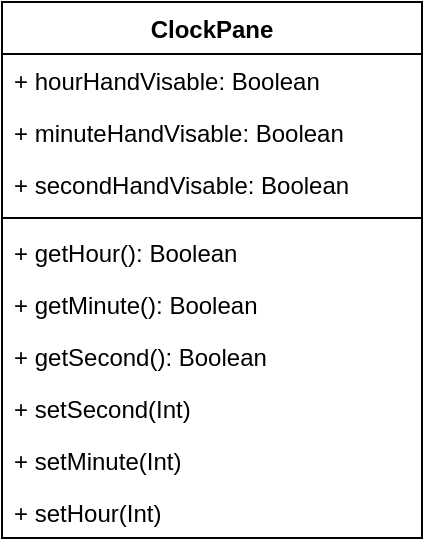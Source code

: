 <mxfile version="24.7.14">
  <diagram name="Page-1" id="YrG7bQgdc2s00z8u0Bd9">
    <mxGraphModel dx="880" dy="378" grid="1" gridSize="10" guides="1" tooltips="1" connect="1" arrows="1" fold="1" page="1" pageScale="1" pageWidth="850" pageHeight="1100" math="0" shadow="0">
      <root>
        <mxCell id="0" />
        <mxCell id="1" parent="0" />
        <mxCell id="4vfVLtGCvmXz7qJeSuFa-1" value="ClockPane" style="swimlane;fontStyle=1;align=center;verticalAlign=top;childLayout=stackLayout;horizontal=1;startSize=26;horizontalStack=0;resizeParent=1;resizeParentMax=0;resizeLast=0;collapsible=1;marginBottom=0;whiteSpace=wrap;html=1;" parent="1" vertex="1">
          <mxGeometry x="340" y="160" width="210" height="268" as="geometry" />
        </mxCell>
        <mxCell id="4vfVLtGCvmXz7qJeSuFa-2" value="+ hourHandVisable: Boolean" style="text;strokeColor=none;fillColor=none;align=left;verticalAlign=top;spacingLeft=4;spacingRight=4;overflow=hidden;rotatable=0;points=[[0,0.5],[1,0.5]];portConstraint=eastwest;whiteSpace=wrap;html=1;" parent="4vfVLtGCvmXz7qJeSuFa-1" vertex="1">
          <mxGeometry y="26" width="210" height="26" as="geometry" />
        </mxCell>
        <mxCell id="4vfVLtGCvmXz7qJeSuFa-5" value="+ minuteHandVisable: Boolean" style="text;strokeColor=none;fillColor=none;align=left;verticalAlign=top;spacingLeft=4;spacingRight=4;overflow=hidden;rotatable=0;points=[[0,0.5],[1,0.5]];portConstraint=eastwest;whiteSpace=wrap;html=1;" parent="4vfVLtGCvmXz7qJeSuFa-1" vertex="1">
          <mxGeometry y="52" width="210" height="26" as="geometry" />
        </mxCell>
        <mxCell id="4vfVLtGCvmXz7qJeSuFa-6" value="+ secondHandVisable: Boolean" style="text;strokeColor=none;fillColor=none;align=left;verticalAlign=top;spacingLeft=4;spacingRight=4;overflow=hidden;rotatable=0;points=[[0,0.5],[1,0.5]];portConstraint=eastwest;whiteSpace=wrap;html=1;" parent="4vfVLtGCvmXz7qJeSuFa-1" vertex="1">
          <mxGeometry y="78" width="210" height="26" as="geometry" />
        </mxCell>
        <mxCell id="4vfVLtGCvmXz7qJeSuFa-3" value="" style="line;strokeWidth=1;fillColor=none;align=left;verticalAlign=middle;spacingTop=-1;spacingLeft=3;spacingRight=3;rotatable=0;labelPosition=right;points=[];portConstraint=eastwest;strokeColor=inherit;" parent="4vfVLtGCvmXz7qJeSuFa-1" vertex="1">
          <mxGeometry y="104" width="210" height="8" as="geometry" />
        </mxCell>
        <mxCell id="4vfVLtGCvmXz7qJeSuFa-4" value="+ getHour(): Boolean" style="text;strokeColor=none;fillColor=none;align=left;verticalAlign=top;spacingLeft=4;spacingRight=4;overflow=hidden;rotatable=0;points=[[0,0.5],[1,0.5]];portConstraint=eastwest;whiteSpace=wrap;html=1;" parent="4vfVLtGCvmXz7qJeSuFa-1" vertex="1">
          <mxGeometry y="112" width="210" height="26" as="geometry" />
        </mxCell>
        <mxCell id="4vfVLtGCvmXz7qJeSuFa-7" value="+ getMinute(): Boolean" style="text;strokeColor=none;fillColor=none;align=left;verticalAlign=top;spacingLeft=4;spacingRight=4;overflow=hidden;rotatable=0;points=[[0,0.5],[1,0.5]];portConstraint=eastwest;whiteSpace=wrap;html=1;" parent="4vfVLtGCvmXz7qJeSuFa-1" vertex="1">
          <mxGeometry y="138" width="210" height="26" as="geometry" />
        </mxCell>
        <mxCell id="4vfVLtGCvmXz7qJeSuFa-8" value="+ getSecond(): Boolean" style="text;strokeColor=none;fillColor=none;align=left;verticalAlign=top;spacingLeft=4;spacingRight=4;overflow=hidden;rotatable=0;points=[[0,0.5],[1,0.5]];portConstraint=eastwest;whiteSpace=wrap;html=1;" parent="4vfVLtGCvmXz7qJeSuFa-1" vertex="1">
          <mxGeometry y="164" width="210" height="26" as="geometry" />
        </mxCell>
        <mxCell id="4vfVLtGCvmXz7qJeSuFa-9" value="+ setSecond(Int)" style="text;strokeColor=none;fillColor=none;align=left;verticalAlign=top;spacingLeft=4;spacingRight=4;overflow=hidden;rotatable=0;points=[[0,0.5],[1,0.5]];portConstraint=eastwest;whiteSpace=wrap;html=1;" parent="4vfVLtGCvmXz7qJeSuFa-1" vertex="1">
          <mxGeometry y="190" width="210" height="26" as="geometry" />
        </mxCell>
        <mxCell id="4vfVLtGCvmXz7qJeSuFa-10" value="+ setMinute(Int)" style="text;strokeColor=none;fillColor=none;align=left;verticalAlign=top;spacingLeft=4;spacingRight=4;overflow=hidden;rotatable=0;points=[[0,0.5],[1,0.5]];portConstraint=eastwest;whiteSpace=wrap;html=1;" parent="4vfVLtGCvmXz7qJeSuFa-1" vertex="1">
          <mxGeometry y="216" width="210" height="26" as="geometry" />
        </mxCell>
        <mxCell id="4vfVLtGCvmXz7qJeSuFa-11" value="+ setHour(Int)" style="text;strokeColor=none;fillColor=none;align=left;verticalAlign=top;spacingLeft=4;spacingRight=4;overflow=hidden;rotatable=0;points=[[0,0.5],[1,0.5]];portConstraint=eastwest;whiteSpace=wrap;html=1;" parent="4vfVLtGCvmXz7qJeSuFa-1" vertex="1">
          <mxGeometry y="242" width="210" height="26" as="geometry" />
        </mxCell>
      </root>
    </mxGraphModel>
  </diagram>
</mxfile>
